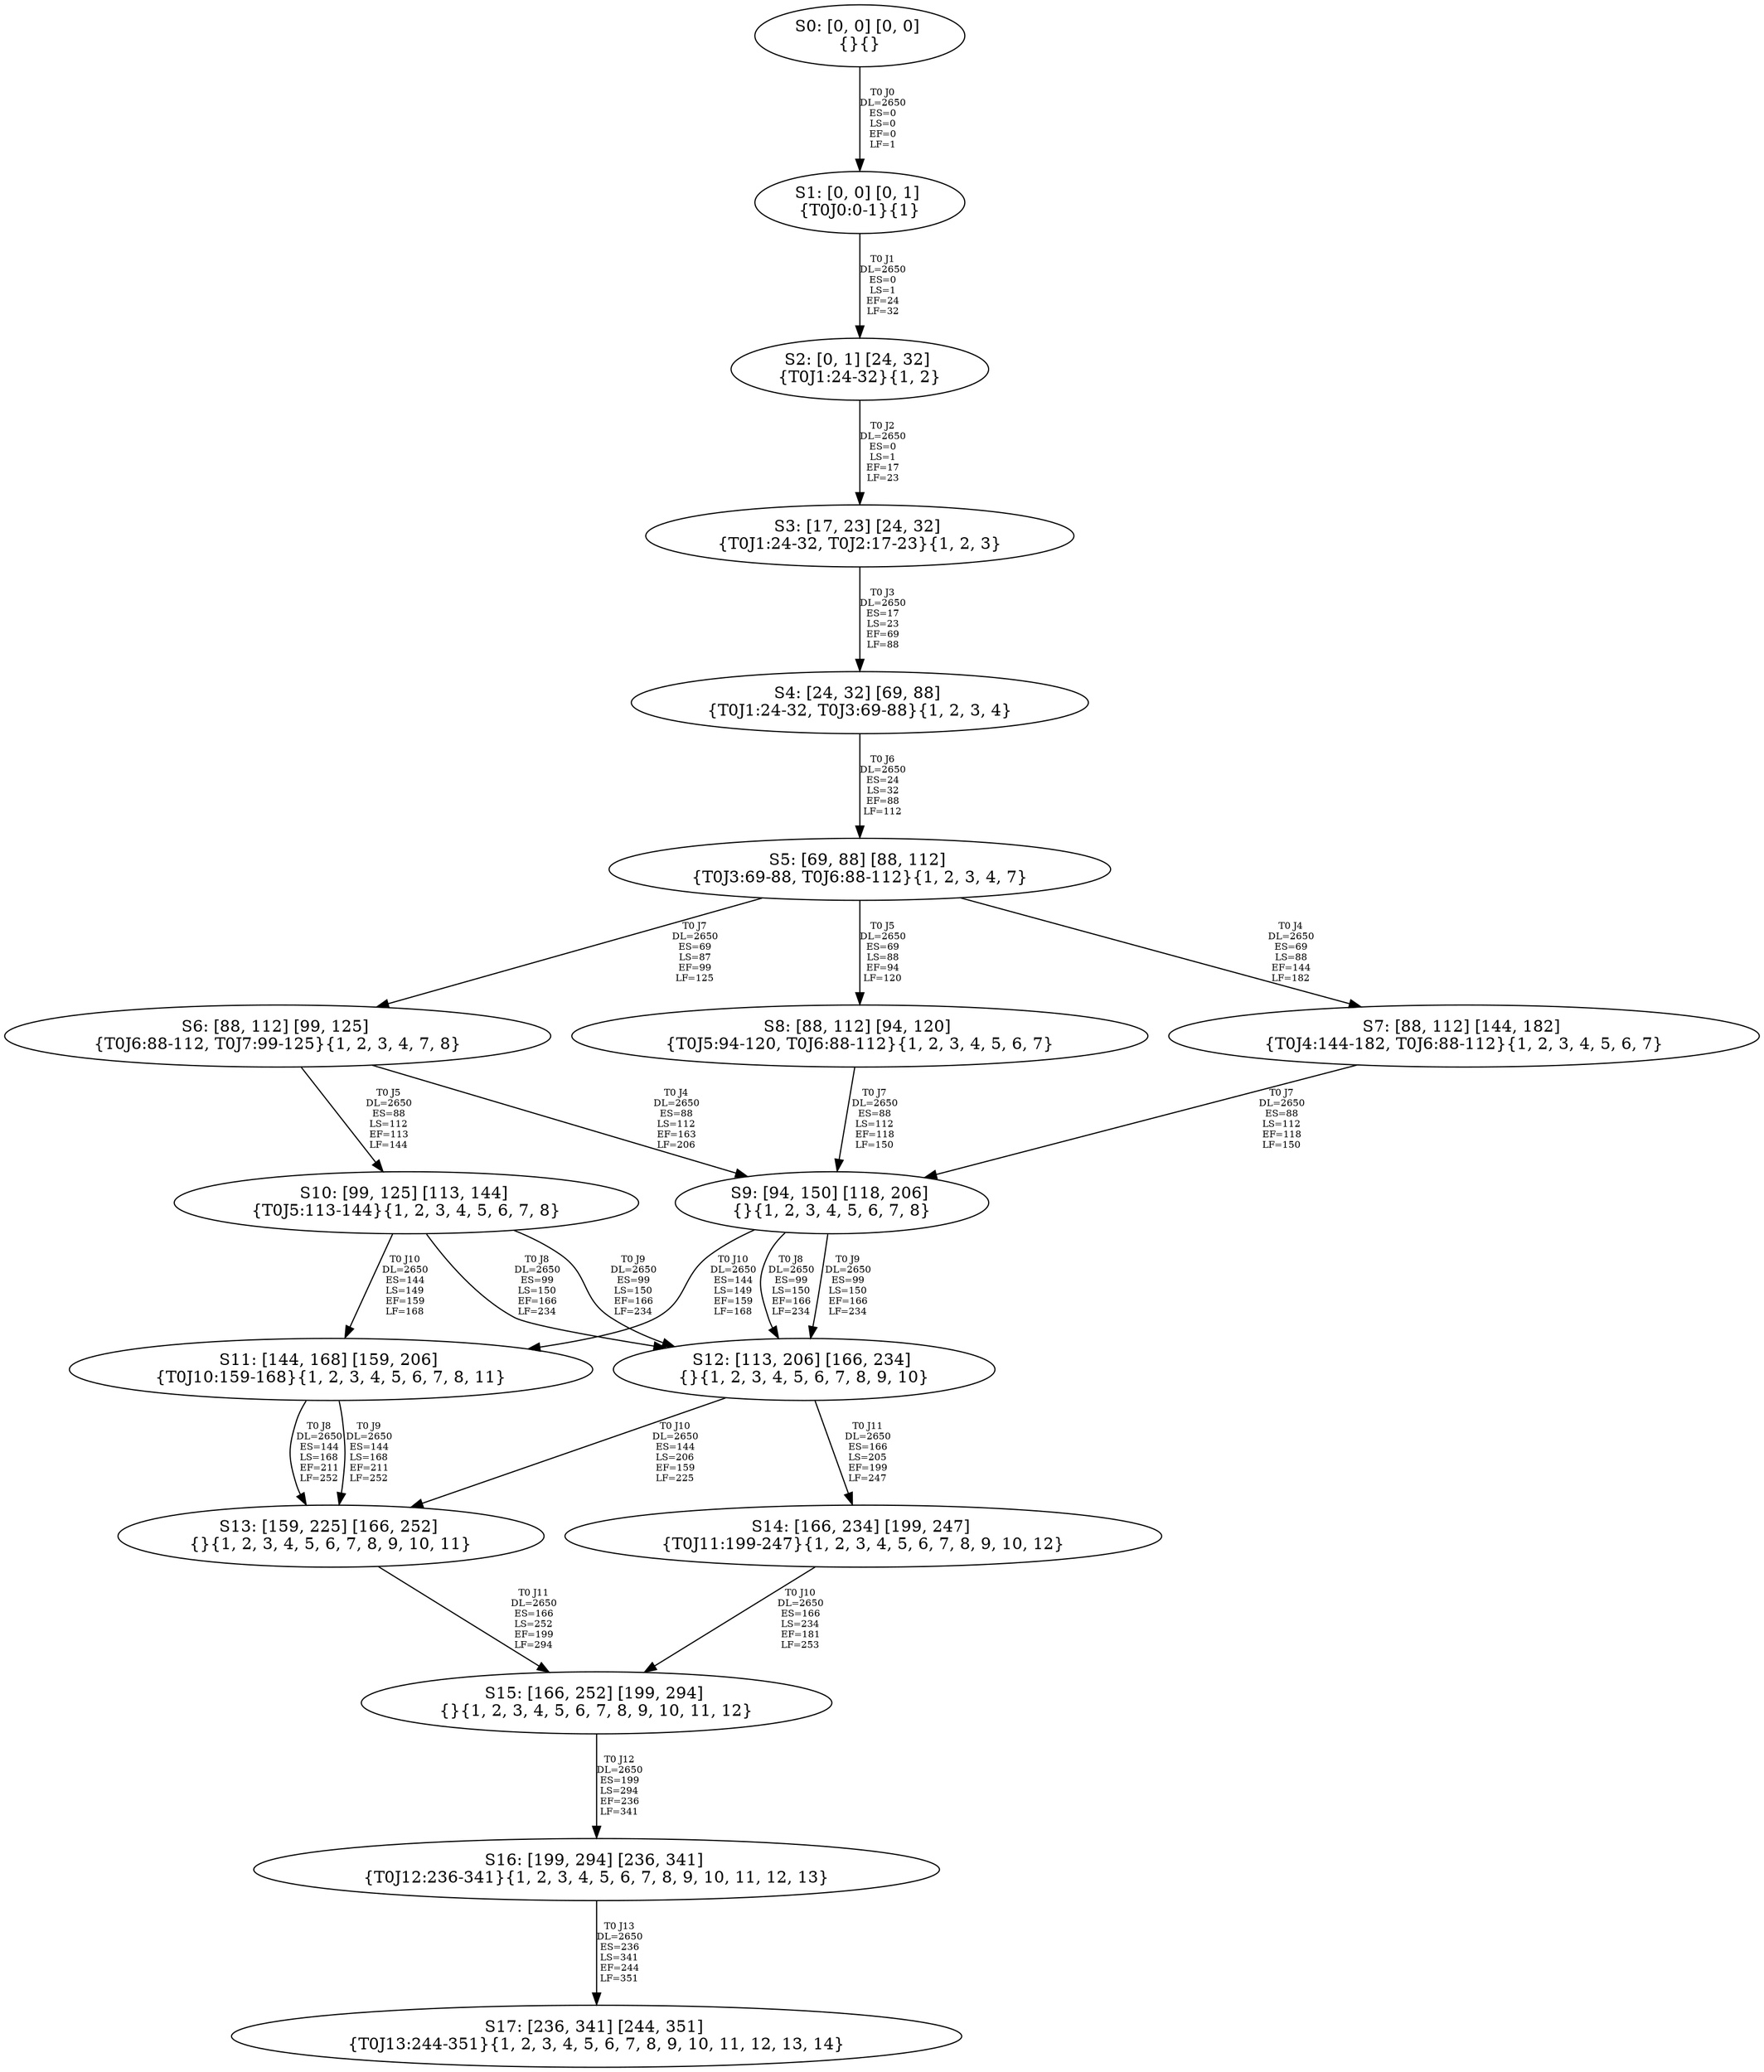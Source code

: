digraph {
	S0[label="S0: [0, 0] [0, 0] \n{}{}"];
	S1[label="S1: [0, 0] [0, 1] \n{T0J0:0-1}{1}"];
	S2[label="S2: [0, 1] [24, 32] \n{T0J1:24-32}{1, 2}"];
	S3[label="S3: [17, 23] [24, 32] \n{T0J1:24-32, T0J2:17-23}{1, 2, 3}"];
	S4[label="S4: [24, 32] [69, 88] \n{T0J1:24-32, T0J3:69-88}{1, 2, 3, 4}"];
	S5[label="S5: [69, 88] [88, 112] \n{T0J3:69-88, T0J6:88-112}{1, 2, 3, 4, 7}"];
	S6[label="S6: [88, 112] [99, 125] \n{T0J6:88-112, T0J7:99-125}{1, 2, 3, 4, 7, 8}"];
	S7[label="S7: [88, 112] [144, 182] \n{T0J4:144-182, T0J6:88-112}{1, 2, 3, 4, 5, 6, 7}"];
	S8[label="S8: [88, 112] [94, 120] \n{T0J5:94-120, T0J6:88-112}{1, 2, 3, 4, 5, 6, 7}"];
	S9[label="S9: [94, 150] [118, 206] \n{}{1, 2, 3, 4, 5, 6, 7, 8}"];
	S10[label="S10: [99, 125] [113, 144] \n{T0J5:113-144}{1, 2, 3, 4, 5, 6, 7, 8}"];
	S11[label="S11: [144, 168] [159, 206] \n{T0J10:159-168}{1, 2, 3, 4, 5, 6, 7, 8, 11}"];
	S12[label="S12: [113, 206] [166, 234] \n{}{1, 2, 3, 4, 5, 6, 7, 8, 9, 10}"];
	S13[label="S13: [159, 225] [166, 252] \n{}{1, 2, 3, 4, 5, 6, 7, 8, 9, 10, 11}"];
	S14[label="S14: [166, 234] [199, 247] \n{T0J11:199-247}{1, 2, 3, 4, 5, 6, 7, 8, 9, 10, 12}"];
	S15[label="S15: [166, 252] [199, 294] \n{}{1, 2, 3, 4, 5, 6, 7, 8, 9, 10, 11, 12}"];
	S16[label="S16: [199, 294] [236, 341] \n{T0J12:236-341}{1, 2, 3, 4, 5, 6, 7, 8, 9, 10, 11, 12, 13}"];
	S17[label="S17: [236, 341] [244, 351] \n{T0J13:244-351}{1, 2, 3, 4, 5, 6, 7, 8, 9, 10, 11, 12, 13, 14}"];
	S0 -> S1[label="T0 J0\nDL=2650\nES=0\nLS=0\nEF=0\nLF=1",fontsize=8];
	S1 -> S2[label="T0 J1\nDL=2650\nES=0\nLS=1\nEF=24\nLF=32",fontsize=8];
	S2 -> S3[label="T0 J2\nDL=2650\nES=0\nLS=1\nEF=17\nLF=23",fontsize=8];
	S3 -> S4[label="T0 J3\nDL=2650\nES=17\nLS=23\nEF=69\nLF=88",fontsize=8];
	S4 -> S5[label="T0 J6\nDL=2650\nES=24\nLS=32\nEF=88\nLF=112",fontsize=8];
	S5 -> S7[label="T0 J4\nDL=2650\nES=69\nLS=88\nEF=144\nLF=182",fontsize=8];
	S5 -> S8[label="T0 J5\nDL=2650\nES=69\nLS=88\nEF=94\nLF=120",fontsize=8];
	S5 -> S6[label="T0 J7\nDL=2650\nES=69\nLS=87\nEF=99\nLF=125",fontsize=8];
	S6 -> S9[label="T0 J4\nDL=2650\nES=88\nLS=112\nEF=163\nLF=206",fontsize=8];
	S6 -> S10[label="T0 J5\nDL=2650\nES=88\nLS=112\nEF=113\nLF=144",fontsize=8];
	S7 -> S9[label="T0 J7\nDL=2650\nES=88\nLS=112\nEF=118\nLF=150",fontsize=8];
	S8 -> S9[label="T0 J7\nDL=2650\nES=88\nLS=112\nEF=118\nLF=150",fontsize=8];
	S9 -> S12[label="T0 J8\nDL=2650\nES=99\nLS=150\nEF=166\nLF=234",fontsize=8];
	S9 -> S12[label="T0 J9\nDL=2650\nES=99\nLS=150\nEF=166\nLF=234",fontsize=8];
	S9 -> S11[label="T0 J10\nDL=2650\nES=144\nLS=149\nEF=159\nLF=168",fontsize=8];
	S10 -> S12[label="T0 J8\nDL=2650\nES=99\nLS=150\nEF=166\nLF=234",fontsize=8];
	S10 -> S12[label="T0 J9\nDL=2650\nES=99\nLS=150\nEF=166\nLF=234",fontsize=8];
	S10 -> S11[label="T0 J10\nDL=2650\nES=144\nLS=149\nEF=159\nLF=168",fontsize=8];
	S11 -> S13[label="T0 J8\nDL=2650\nES=144\nLS=168\nEF=211\nLF=252",fontsize=8];
	S11 -> S13[label="T0 J9\nDL=2650\nES=144\nLS=168\nEF=211\nLF=252",fontsize=8];
	S12 -> S13[label="T0 J10\nDL=2650\nES=144\nLS=206\nEF=159\nLF=225",fontsize=8];
	S12 -> S14[label="T0 J11\nDL=2650\nES=166\nLS=205\nEF=199\nLF=247",fontsize=8];
	S13 -> S15[label="T0 J11\nDL=2650\nES=166\nLS=252\nEF=199\nLF=294",fontsize=8];
	S14 -> S15[label="T0 J10\nDL=2650\nES=166\nLS=234\nEF=181\nLF=253",fontsize=8];
	S15 -> S16[label="T0 J12\nDL=2650\nES=199\nLS=294\nEF=236\nLF=341",fontsize=8];
	S16 -> S17[label="T0 J13\nDL=2650\nES=236\nLS=341\nEF=244\nLF=351",fontsize=8];
}
